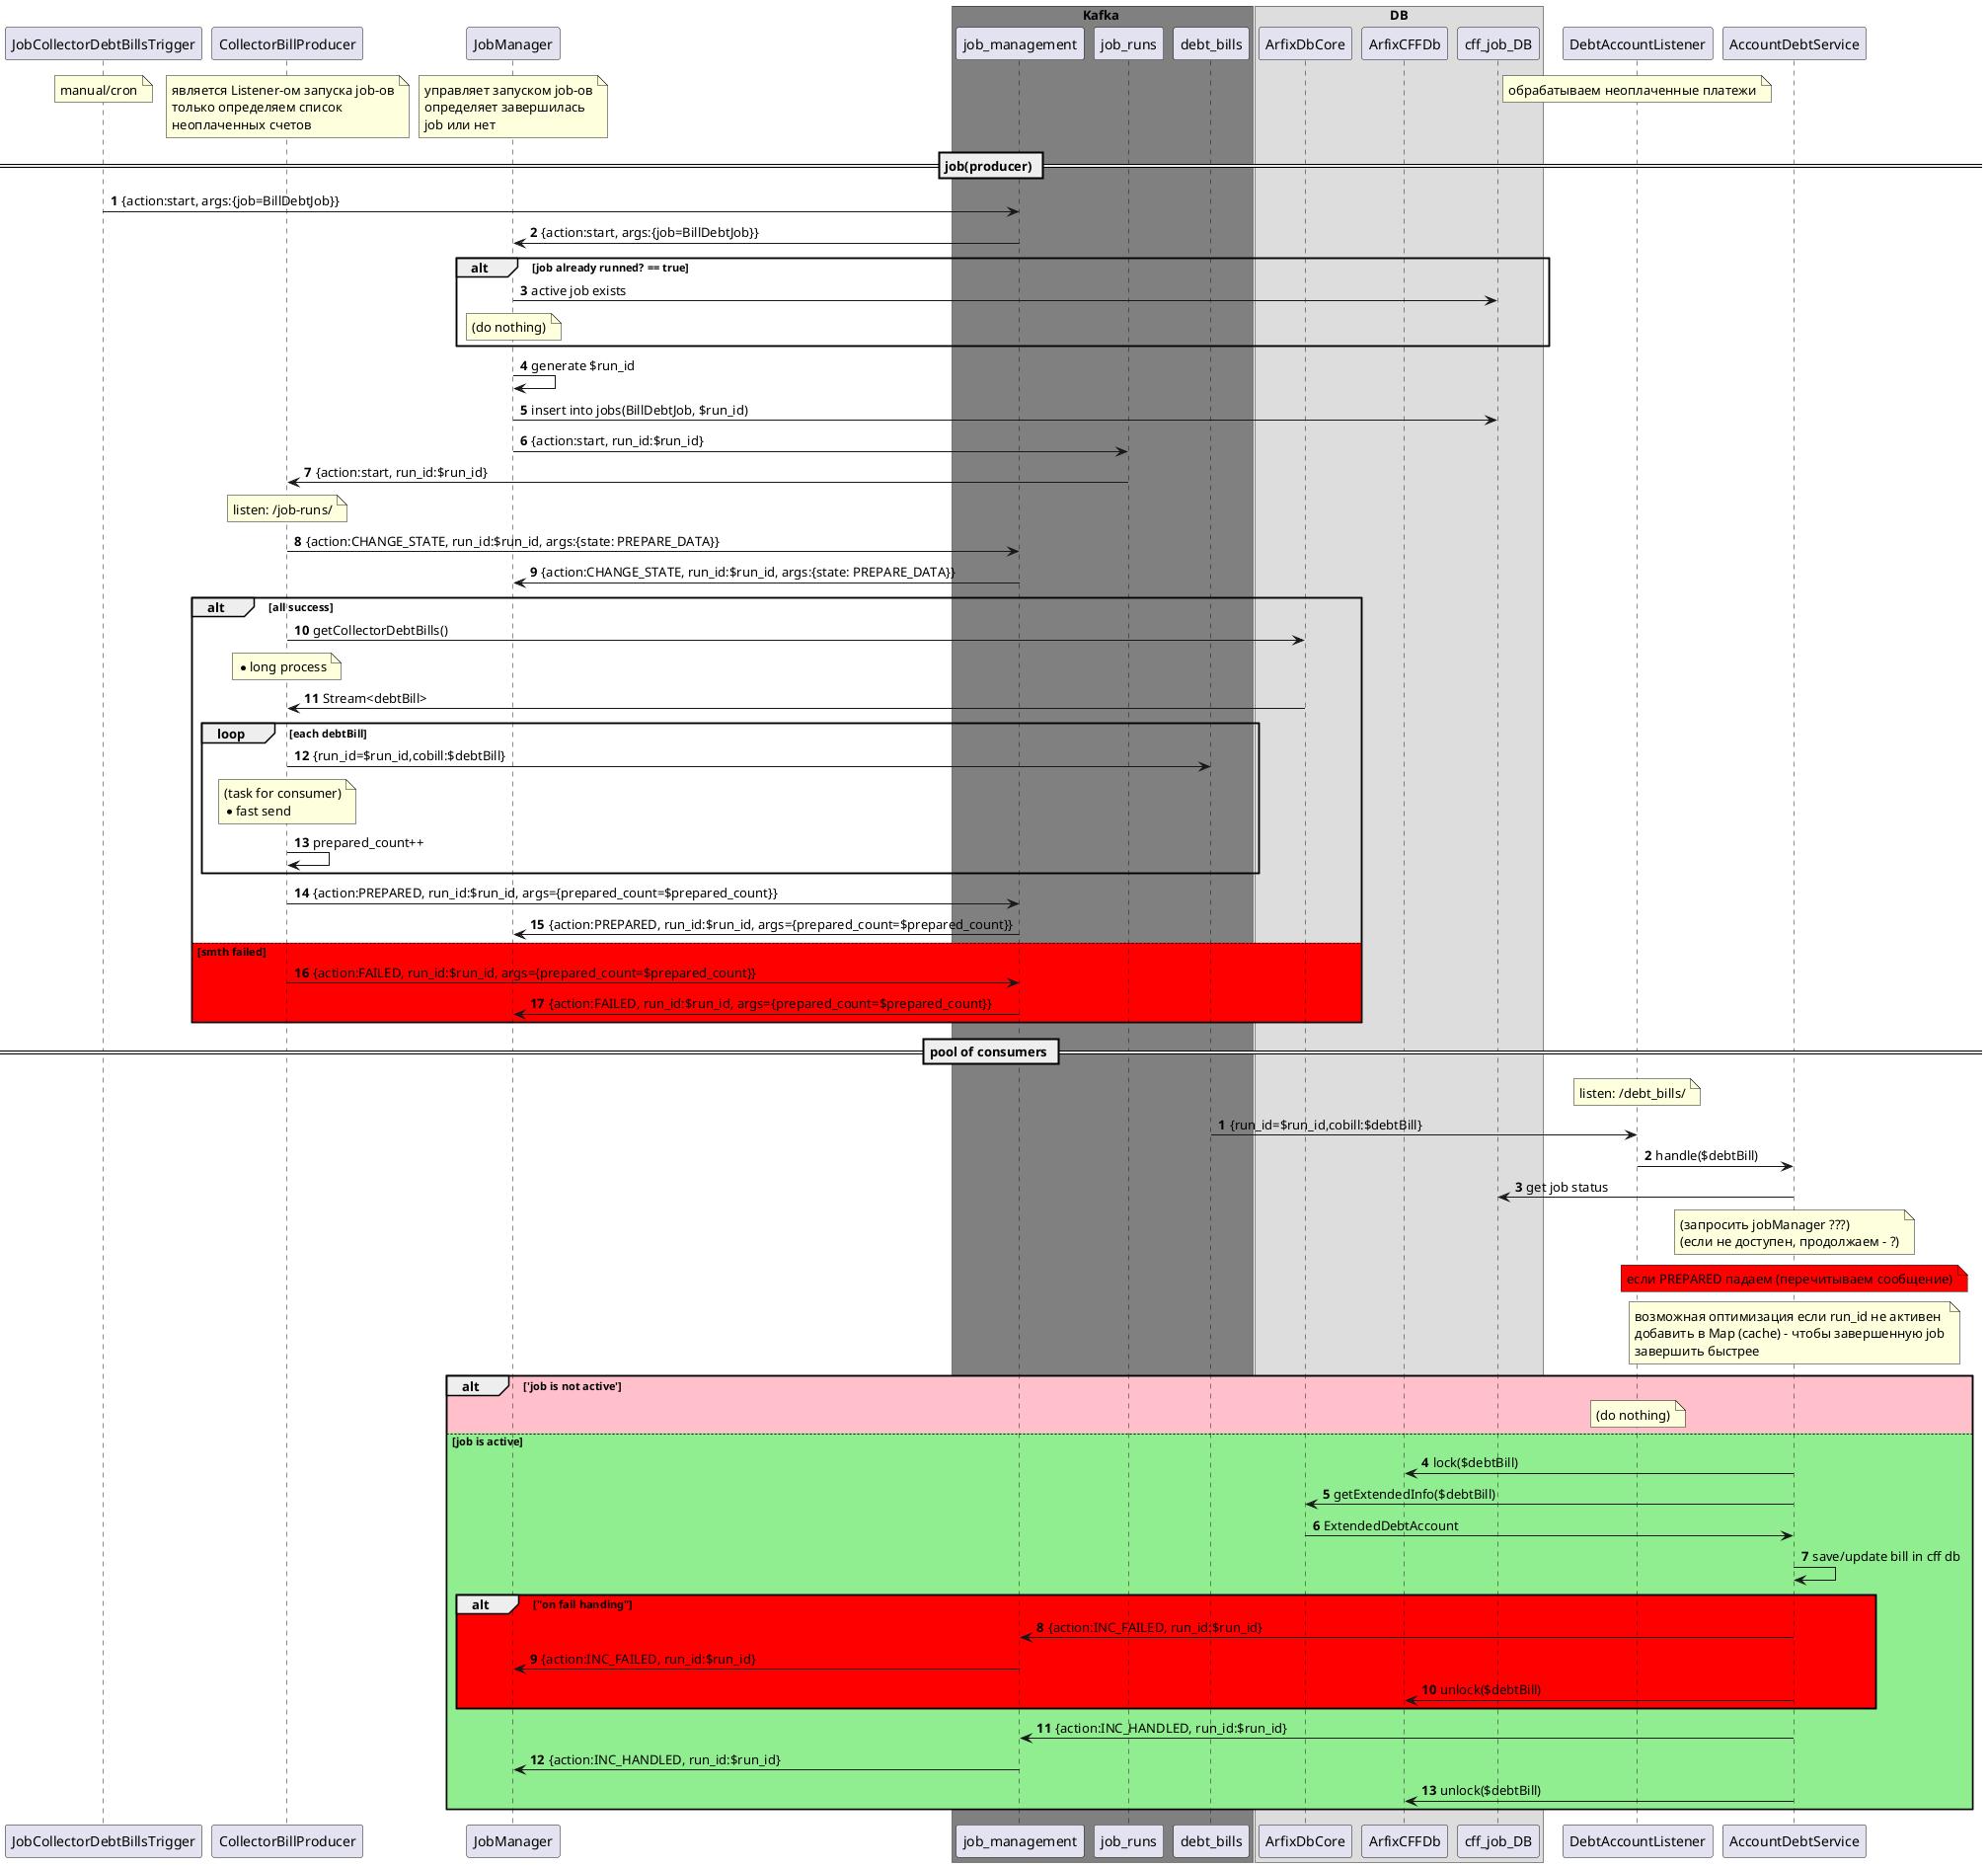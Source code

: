 @startuml

!definelong NEW_PAGE(obj)
   == obj ==
   autonumber
!enddefinelong

participant JobCollectorDebtBillsTrigger
/ note over JobCollectorDebtBillsTrigger
    manual/cron
end note

participant CollectorBillProducer
/ note over CollectorBillProducer
    является Listener-ом запуска job-ов
    только определяем список
    неоплаченных счетов
end note

participant JobManager
/ note over JobManager
   управляет запуском job-ов
   определяет завершилась
   job или нет
end note

box Kafka #gray
    participant job_management
    participant job_runs
    participant debt_bills
end box

box DB
    participant ArfixDbCore
    participant ArfixCFFDb
    participant cff_job_DB
end box

participant DebtAccountListener
/ note over DebtAccountListener
    обрабатываем неоплаченные платежи
end note
participant AccountDebtService



NEW_PAGE(job(producer))
JobCollectorDebtBillsTrigger -> job_management : {action:start, args:{job=BillDebtJob}}
job_management -> JobManager : {action:start, args:{job=BillDebtJob}}
alt job already runned? == true
    JobManager -> cff_job_DB: active job exists
    note over JobManager
        (do nothing)
    end note
end
JobManager -> JobManager: generate $run_id
JobManager -> cff_job_DB: insert into jobs(BillDebtJob, $run_id)
JobManager -> job_runs: {action:start, run_id:$run_id}
job_runs -> CollectorBillProducer:{action:start, run_id:$run_id}

note over CollectorBillProducer
    listen: /job-runs/
end note
CollectorBillProducer -> job_management: {action:CHANGE_STATE, run_id:$run_id, args:{state: PREPARE_DATA}}
job_management -> JobManager: {action:CHANGE_STATE, run_id:$run_id, args:{state: PREPARE_DATA}}

alt all success
CollectorBillProducer -> ArfixDbCore : getCollectorDebtBills()
note over CollectorBillProducer
    * long process
end note
CollectorBillProducer <- ArfixDbCore : Stream<debtBill>
loop each debtBill
    CollectorBillProducer -> debt_bills: {run_id=$run_id,cobill:$debtBill}
    note over CollectorBillProducer
        (task for consumer)
        * fast send
    end note
    CollectorBillProducer -> CollectorBillProducer: prepared_count++
    end
CollectorBillProducer -> job_management: {action:PREPARED, run_id:$run_id, args={prepared_count=$prepared_count}}
job_management -> JobManager : {action:PREPARED, run_id:$run_id, args={prepared_count=$prepared_count}}
else #red smth failed
CollectorBillProducer -> job_management: {action:FAILED, run_id:$run_id, args={prepared_count=$prepared_count}}
job_management -> JobManager : {action:FAILED, run_id:$run_id, args={prepared_count=$prepared_count}}
end


NEW_PAGE(pool of consumers)

note over DebtAccountListener
listen: /debt_bills/
end note
DebtAccountListener <- debt_bills: {run_id=$run_id,cobill:$debtBill}
DebtAccountListener -> AccountDebtService: handle($debtBill)
AccountDebtService -> cff_job_DB: get job status
note over AccountDebtService
   (запросить jobManager ???)
   (если не доступен, продолжаем - ?)
end note
note over AccountDebtService #red
    если PREPARED падаем (перечитываем сообщение)
end note
note over AccountDebtService
   возможная оптимизация если run_id не активен
   добавить в Map (cache) - чтобы завершенную job
   завершить быстрее
end note
alt #pink 'job is not active'
note over DebtAccountListener
   (do nothing)
end note
else #lightgreen job is active
    AccountDebtService -> ArfixCFFDb: lock($debtBill)
    AccountDebtService -> ArfixDbCore: getExtendedInfo($debtBill)
    AccountDebtService <- ArfixDbCore: ExtendedDebtAccount
    AccountDebtService -> AccountDebtService: save/update bill in cff db
    alt #red "on fail handing"
        AccountDebtService -> job_management : {action:INC_FAILED, run_id:$run_id}
        job_management -> JobManager : {action:INC_FAILED, run_id:$run_id}
        AccountDebtService -> ArfixCFFDb: unlock($debtBill)
    end
    AccountDebtService -> job_management : {action:INC_HANDLED, run_id:$run_id}
    job_management -> JobManager : {action:INC_HANDLED, run_id:$run_id}
    AccountDebtService -> ArfixCFFDb: unlock($debtBill)
end



@enduml
